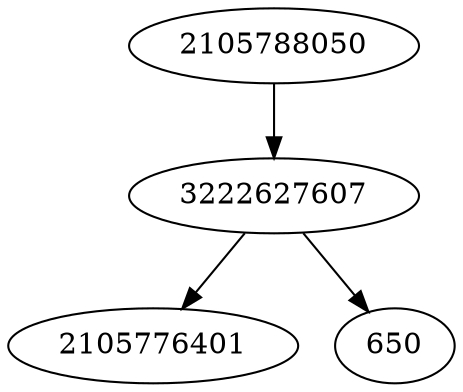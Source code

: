 strict digraph  {
2105776401;
2105788050;
3222627607;
650;
2105788050 -> 3222627607;
3222627607 -> 2105776401;
3222627607 -> 650;
}
